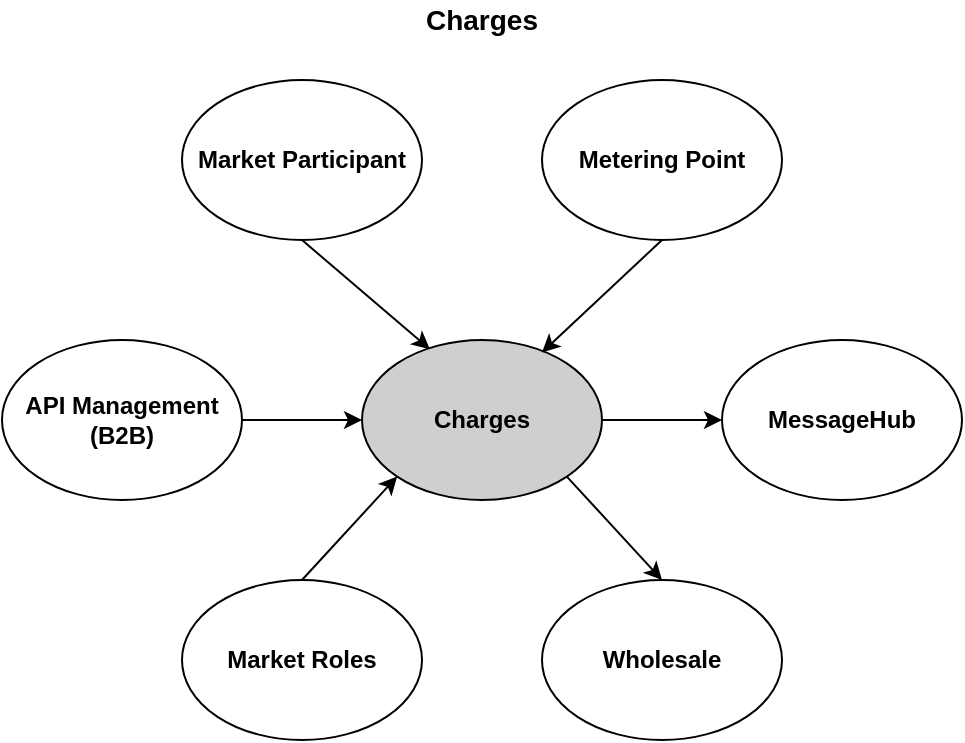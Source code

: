 <mxfile version="20.2.3" type="device"><diagram id="i0IDfQbFjuN1mEYx1GNR" name="Side-1"><mxGraphModel dx="1422" dy="953" grid="1" gridSize="10" guides="1" tooltips="1" connect="1" arrows="1" fold="1" page="1" pageScale="1" pageWidth="827" pageHeight="1169" math="0" shadow="0"><root><mxCell id="0"/><mxCell id="1" parent="0"/><mxCell id="6Yy5RVIUiRxm1Iaf99So-1" value="&lt;b&gt;Charges&lt;/b&gt;" style="ellipse;whiteSpace=wrap;html=1;fillColor=#CFCFCF;" parent="1" vertex="1"><mxGeometry x="350" y="410" width="120" height="80" as="geometry"/></mxCell><mxCell id="6Yy5RVIUiRxm1Iaf99So-6" value="" style="edgeStyle=orthogonalEdgeStyle;rounded=0;orthogonalLoop=1;jettySize=auto;html=1;" parent="1" source="6Yy5RVIUiRxm1Iaf99So-2" target="6Yy5RVIUiRxm1Iaf99So-1" edge="1"><mxGeometry relative="1" as="geometry"/></mxCell><mxCell id="6Yy5RVIUiRxm1Iaf99So-2" value="&lt;b&gt;API Management&lt;br&gt;(B2B)&lt;br&gt;&lt;/b&gt;" style="ellipse;whiteSpace=wrap;html=1;" parent="1" vertex="1"><mxGeometry x="170" y="410" width="120" height="80" as="geometry"/></mxCell><mxCell id="6Yy5RVIUiRxm1Iaf99So-4" value="&lt;b&gt;MessageHub&lt;/b&gt;" style="ellipse;whiteSpace=wrap;html=1;" parent="1" vertex="1"><mxGeometry x="530" y="410" width="120" height="80" as="geometry"/></mxCell><mxCell id="6Yy5RVIUiRxm1Iaf99So-7" value="&lt;b&gt;Wholesale&lt;/b&gt;" style="ellipse;whiteSpace=wrap;html=1;" parent="1" vertex="1"><mxGeometry x="440" y="530" width="120" height="80" as="geometry"/></mxCell><mxCell id="6Yy5RVIUiRxm1Iaf99So-9" value="&lt;b&gt;&lt;font style=&quot;font-size: 14px&quot;&gt;Charges&lt;/font&gt;&lt;/b&gt;" style="text;html=1;strokeColor=none;fillColor=none;align=center;verticalAlign=middle;whiteSpace=wrap;rounded=0;" parent="1" vertex="1"><mxGeometry x="310" y="240" width="200" height="20" as="geometry"/></mxCell><mxCell id="6Yy5RVIUiRxm1Iaf99So-11" value="" style="edgeStyle=orthogonalEdgeStyle;rounded=0;orthogonalLoop=1;jettySize=auto;html=1;entryX=0;entryY=0.5;entryDx=0;entryDy=0;exitX=1;exitY=0.5;exitDx=0;exitDy=0;" parent="1" source="6Yy5RVIUiRxm1Iaf99So-1" target="6Yy5RVIUiRxm1Iaf99So-4" edge="1"><mxGeometry relative="1" as="geometry"><mxPoint x="480" y="460" as="sourcePoint"/><mxPoint x="550" y="530" as="targetPoint"/></mxGeometry></mxCell><mxCell id="6Yy5RVIUiRxm1Iaf99So-12" value="&lt;b&gt;Metering Point&lt;/b&gt;" style="ellipse;whiteSpace=wrap;html=1;" parent="1" vertex="1"><mxGeometry x="440" y="280" width="120" height="80" as="geometry"/></mxCell><mxCell id="6Yy5RVIUiRxm1Iaf99So-14" value="&lt;b&gt;Market Participant&lt;/b&gt;" style="ellipse;whiteSpace=wrap;html=1;" parent="1" vertex="1"><mxGeometry x="260" y="280" width="120" height="80" as="geometry"/></mxCell><mxCell id="KcuJly5ZebOsbSKA7ApZ-1" value="" style="endArrow=classic;html=1;exitX=0.5;exitY=1;exitDx=0;exitDy=0;entryX=0.283;entryY=0.058;entryDx=0;entryDy=0;entryPerimeter=0;" parent="1" source="6Yy5RVIUiRxm1Iaf99So-14" target="6Yy5RVIUiRxm1Iaf99So-1" edge="1"><mxGeometry width="50" height="50" relative="1" as="geometry"><mxPoint x="390" y="470" as="sourcePoint"/><mxPoint x="440" y="420" as="targetPoint"/></mxGeometry></mxCell><mxCell id="KcuJly5ZebOsbSKA7ApZ-2" value="" style="endArrow=classic;html=1;exitX=0.5;exitY=1;exitDx=0;exitDy=0;entryX=0.75;entryY=0.078;entryDx=0;entryDy=0;entryPerimeter=0;" parent="1" source="6Yy5RVIUiRxm1Iaf99So-12" target="6Yy5RVIUiRxm1Iaf99So-1" edge="1"><mxGeometry width="50" height="50" relative="1" as="geometry"><mxPoint x="350" y="350" as="sourcePoint"/><mxPoint x="420" y="420" as="targetPoint"/></mxGeometry></mxCell><mxCell id="96BQkw7aO4TfGXh8ONjC-1" value="&lt;b&gt;Market Roles&lt;/b&gt;" style="ellipse;whiteSpace=wrap;html=1;" parent="1" vertex="1"><mxGeometry x="260" y="530" width="120" height="80" as="geometry"/></mxCell><mxCell id="96BQkw7aO4TfGXh8ONjC-2" value="" style="endArrow=classic;html=1;exitX=1;exitY=1;exitDx=0;exitDy=0;entryX=0.5;entryY=0;entryDx=0;entryDy=0;" parent="1" source="6Yy5RVIUiRxm1Iaf99So-1" target="6Yy5RVIUiRxm1Iaf99So-7" edge="1"><mxGeometry width="50" height="50" relative="1" as="geometry"><mxPoint x="520" y="640" as="sourcePoint"/><mxPoint x="583.96" y="694.64" as="targetPoint"/></mxGeometry></mxCell><mxCell id="96BQkw7aO4TfGXh8ONjC-3" value="" style="endArrow=none;html=1;exitX=0;exitY=1;exitDx=0;exitDy=0;entryX=0.5;entryY=0;entryDx=0;entryDy=0;endFill=0;startArrow=classic;startFill=1;" parent="1" source="6Yy5RVIUiRxm1Iaf99So-1" target="96BQkw7aO4TfGXh8ONjC-1" edge="1"><mxGeometry width="50" height="50" relative="1" as="geometry"><mxPoint x="370" y="490" as="sourcePoint"/><mxPoint x="310" y="546.24" as="targetPoint"/></mxGeometry></mxCell></root></mxGraphModel></diagram></mxfile>